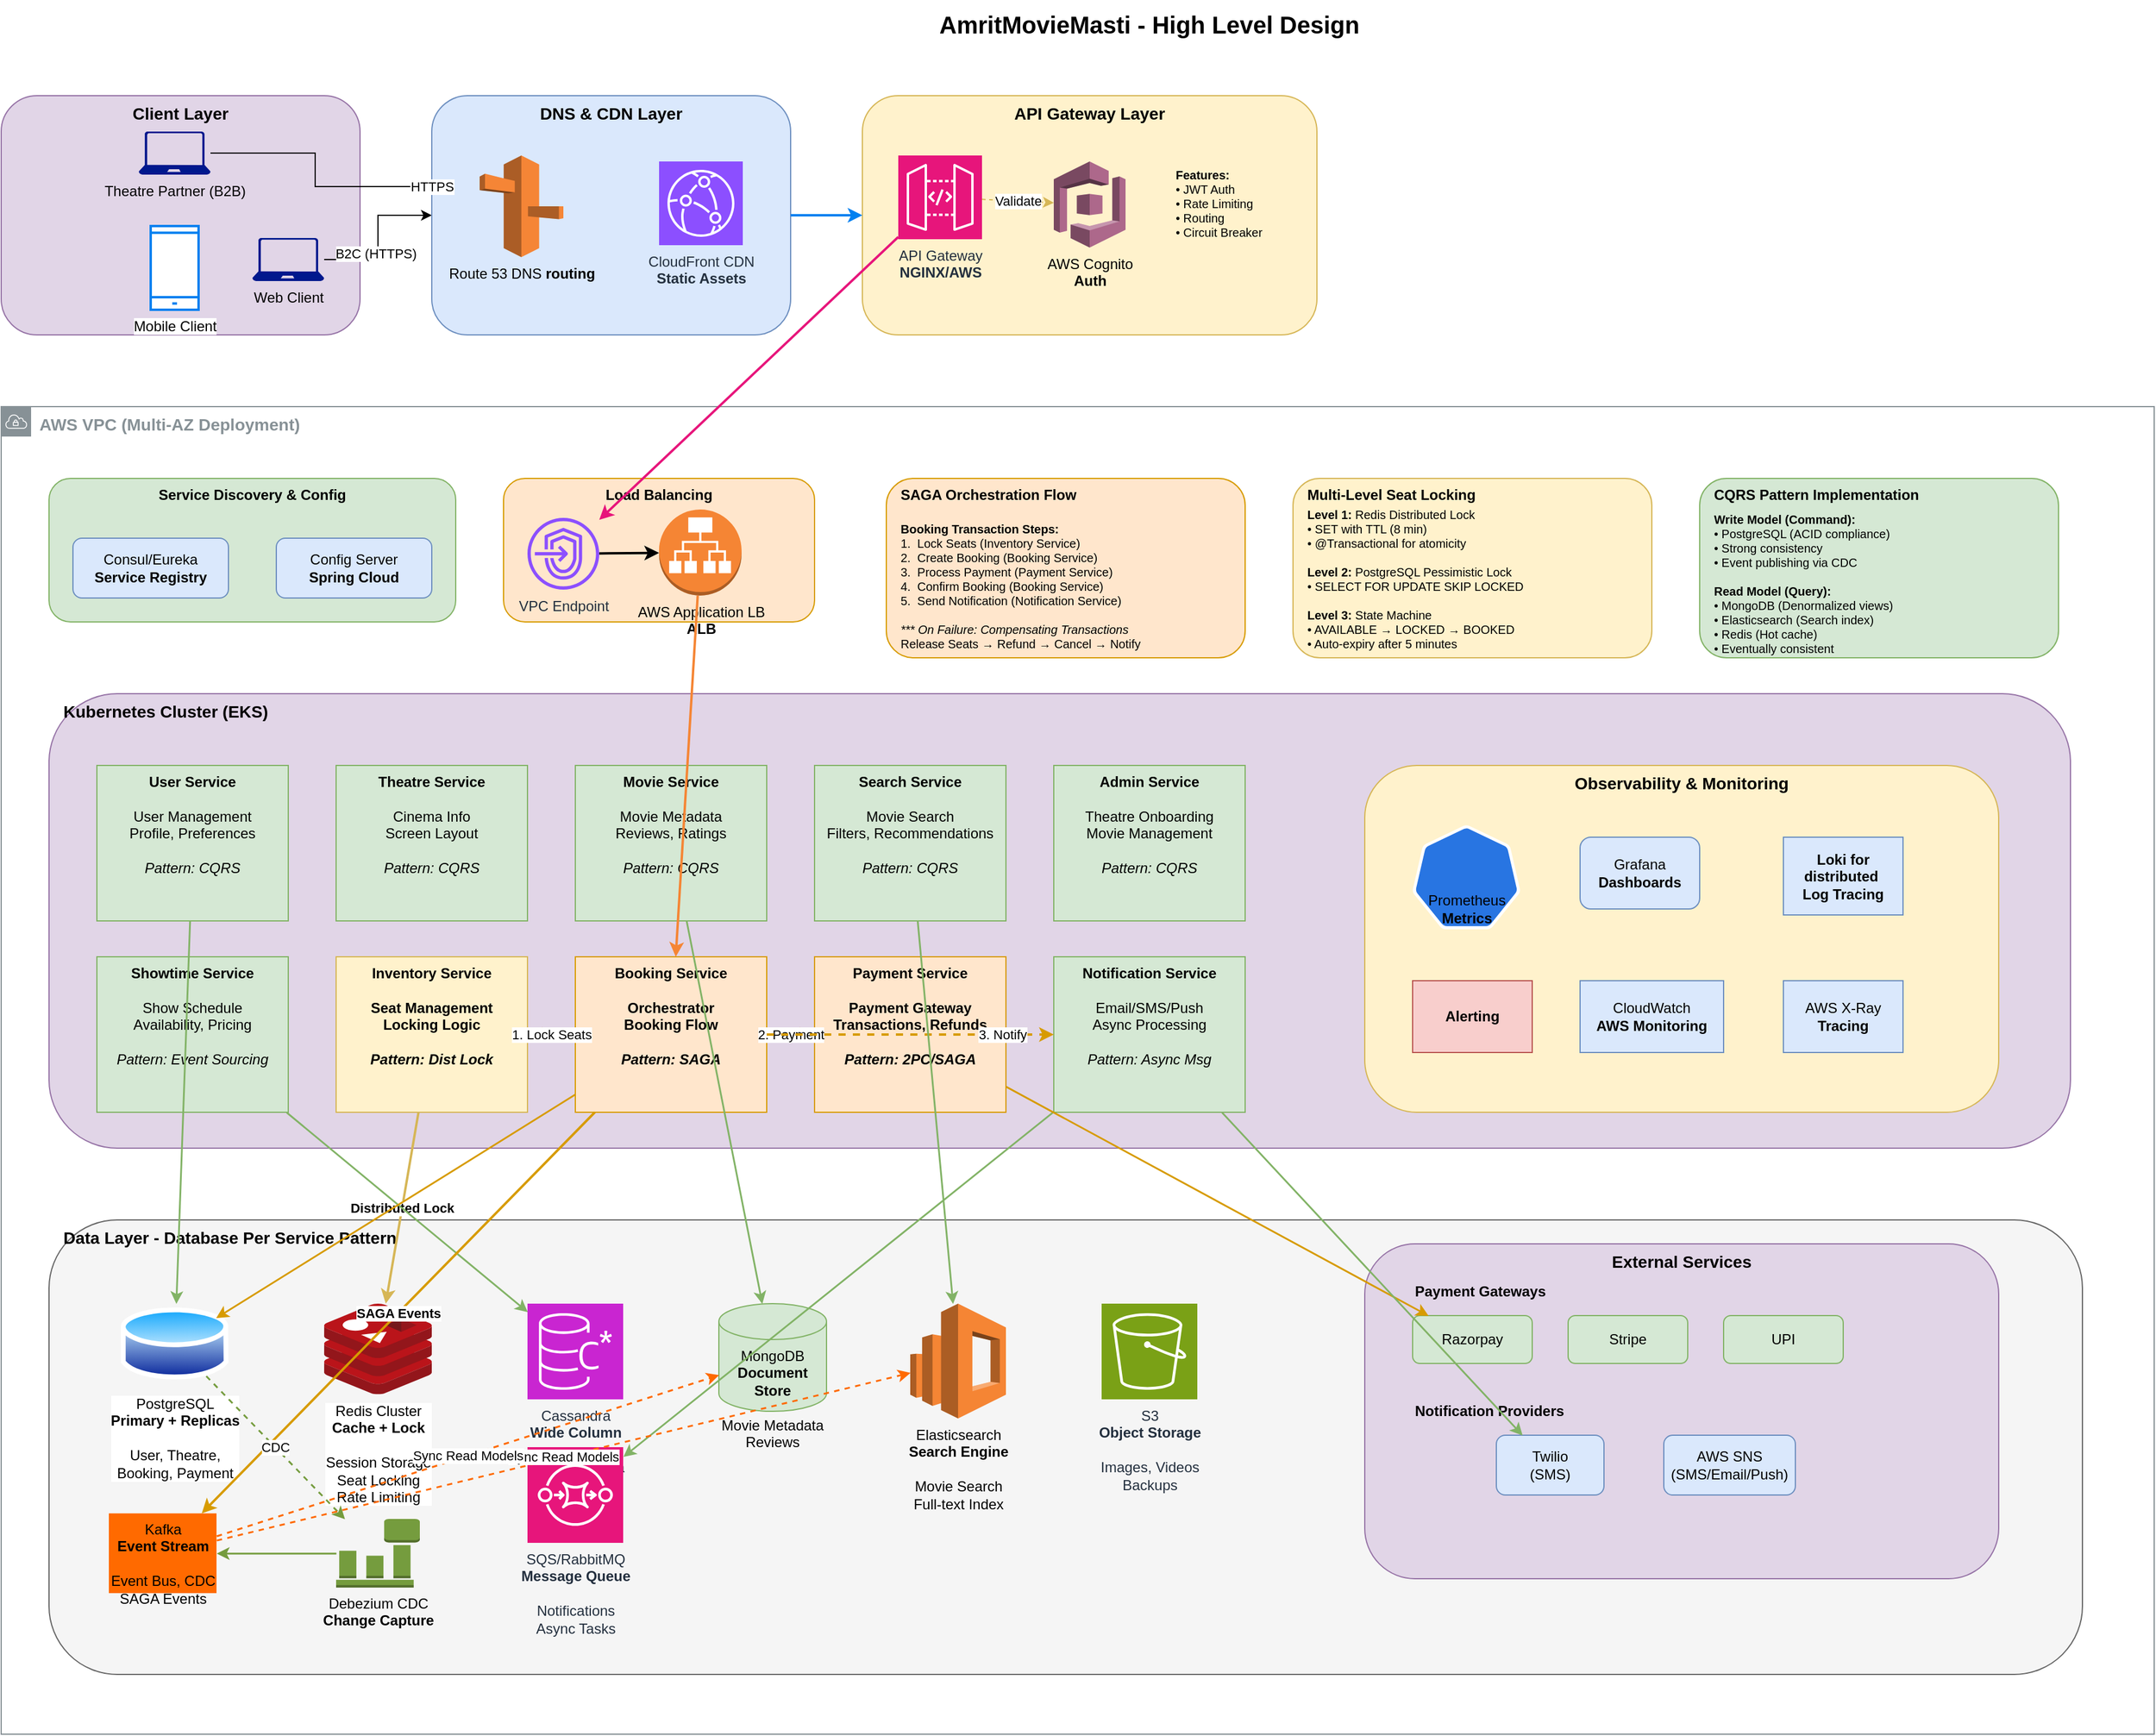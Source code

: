 <mxfile version="28.2.5">
  <diagram name="Enhanced-BookMyShow-Architecture" id="enhanced-bms-hld">
    <mxGraphModel dx="1426" dy="791" grid="1" gridSize="10" guides="1" tooltips="1" connect="1" arrows="1" fold="1" page="1" pageScale="1" pageWidth="2000" pageHeight="2000" math="0" shadow="0">
      <root>
        <mxCell id="0" />
        <mxCell id="1" parent="0" />
        <mxCell id="title" value="&lt;b&gt;&lt;font style=&quot;font-size: 20px;&quot;&gt;AmritMovieMasti - High Level Design&lt;/font&gt;&lt;/b&gt;" style="text;html=1;strokeColor=none;fillColor=none;align=center;verticalAlign=middle;whiteSpace=wrap;rounded=0;" parent="1" vertex="1">
          <mxGeometry x="600" y="20" width="800" height="40" as="geometry" />
        </mxCell>
        <mxCell id="client-layer" value="Client Layer" style="rounded=1;whiteSpace=wrap;html=1;fillColor=#e1d5e7;strokeColor=#9673a6;verticalAlign=top;align=center;fontStyle=1;fontSize=14;" parent="1" vertex="1">
          <mxGeometry x="40" y="100" width="300" height="200" as="geometry" />
        </mxCell>
        <mxCell id="ndE73IZ3yxmmkXuw9tKc-1" value="" style="edgeStyle=orthogonalEdgeStyle;rounded=0;orthogonalLoop=1;jettySize=auto;html=1;" edge="1" parent="1" source="client-web" target="dns-layer">
          <mxGeometry relative="1" as="geometry" />
        </mxCell>
        <mxCell id="ndE73IZ3yxmmkXuw9tKc-6" value="B2C (HTTPS)" style="edgeLabel;html=1;align=center;verticalAlign=middle;resizable=0;points=[];" vertex="1" connectable="0" parent="ndE73IZ3yxmmkXuw9tKc-1">
          <mxGeometry x="-0.203" y="2" relative="1" as="geometry">
            <mxPoint as="offset" />
          </mxGeometry>
        </mxCell>
        <mxCell id="client-web" value="Web Client" style="sketch=0;aspect=fixed;pointerEvents=1;shadow=0;dashed=0;html=1;strokeColor=none;labelPosition=center;verticalLabelPosition=bottom;verticalAlign=top;align=center;fillColor=#00188D;shape=mxgraph.azure.laptop" parent="1" vertex="1">
          <mxGeometry x="250" y="219" width="60" height="36" as="geometry" />
        </mxCell>
        <mxCell id="client-mobile" value="Mobile Client" style="html=1;verticalLabelPosition=bottom;align=center;labelBackgroundColor=#ffffff;verticalAlign=top;strokeWidth=2;strokeColor=#0080F0;shadow=0;dashed=0;shape=mxgraph.ios7.icons.smartphone;" parent="1" vertex="1">
          <mxGeometry x="165" y="209" width="40" height="70" as="geometry" />
        </mxCell>
        <mxCell id="ndE73IZ3yxmmkXuw9tKc-3" value="" style="edgeStyle=orthogonalEdgeStyle;rounded=0;orthogonalLoop=1;jettySize=auto;html=1;" edge="1" parent="1" source="client-b2b" target="ndE73IZ3yxmmkXuw9tKc-2">
          <mxGeometry relative="1" as="geometry" />
        </mxCell>
        <mxCell id="client-b2b" value="Theatre Partner (B2B)" style="sketch=0;aspect=fixed;pointerEvents=1;shadow=0;dashed=0;html=1;strokeColor=none;labelPosition=center;verticalLabelPosition=bottom;verticalAlign=top;align=center;fillColor=#00188D;shape=mxgraph.azure.laptop" parent="1" vertex="1">
          <mxGeometry x="155" y="130" width="60" height="36" as="geometry" />
        </mxCell>
        <mxCell id="dns-layer" value="DNS &amp; CDN Layer" style="rounded=1;whiteSpace=wrap;html=1;fillColor=#dae8fc;strokeColor=#6c8ebf;verticalAlign=top;align=center;fontStyle=1;fontSize=14;" parent="1" vertex="1">
          <mxGeometry x="400" y="100" width="300" height="200" as="geometry" />
        </mxCell>
        <mxCell id="route53" value="Route 53 DNS&amp;nbsp;&lt;b&gt;routing&lt;/b&gt;" style="outlineConnect=0;dashed=0;verticalLabelPosition=bottom;verticalAlign=top;align=center;html=1;shape=mxgraph.aws3.route_53;fillColor=#F58536;gradientColor=none;" parent="1" vertex="1">
          <mxGeometry x="440" y="150" width="70" height="85" as="geometry" />
        </mxCell>
        <mxCell id="cloudfront" value="CloudFront CDN&lt;br&gt;&lt;b&gt;Static Assets&lt;/b&gt;" style="sketch=0;points=[[0,0,0],[0.25,0,0],[0.5,0,0],[0.75,0,0],[1,0,0],[0,1,0],[0.25,1,0],[0.5,1,0],[0.75,1,0],[1,1,0],[0,0.25,0],[0,0.5,0],[0,0.75,0],[1,0.25,0],[1,0.5,0],[1,0.75,0]];outlineConnect=0;fontColor=#232F3E;fillColor=#8C4FFF;strokeColor=#ffffff;dashed=0;verticalLabelPosition=bottom;verticalAlign=top;align=center;html=1;fontSize=12;fontStyle=0;aspect=fixed;shape=mxgraph.aws4.resourceIcon;resIcon=mxgraph.aws4.cloudfront;" parent="1" vertex="1">
          <mxGeometry x="590" y="155" width="70" height="70" as="geometry" />
        </mxCell>
        <mxCell id="edge-client-dns" value="HTTPS" style="endArrow=classic;html=1;rounded=0;strokeWidth=2;strokeColor=#0080F0;" parent="1" source="ndE73IZ3yxmmkXuw9tKc-2" target="dns-layer" edge="1">
          <mxGeometry width="50" height="50" relative="1" as="geometry">
            <mxPoint x="350" y="200" as="sourcePoint" />
            <mxPoint x="400" y="150" as="targetPoint" />
          </mxGeometry>
        </mxCell>
        <mxCell id="gateway-layer" value="API Gateway Layer" style="rounded=1;whiteSpace=wrap;html=1;fillColor=#fff2cc;strokeColor=#d6b656;verticalAlign=top;align=center;fontStyle=1;fontSize=14;" parent="1" vertex="1">
          <mxGeometry x="760" y="100" width="380" height="200" as="geometry" />
        </mxCell>
        <mxCell id="api-gateway" value="API Gateway&lt;br&gt;&lt;b&gt;NGINX/AWS&lt;/b&gt;" style="sketch=0;points=[[0,0,0],[0.25,0,0],[0.5,0,0],[0.75,0,0],[1,0,0],[0,1,0],[0.25,1,0],[0.5,1,0],[0.75,1,0],[1,1,0],[0,0.25,0],[0,0.5,0],[0,0.75,0],[1,0.25,0],[1,0.5,0],[1,0.75,0]];outlineConnect=0;fontColor=#232F3E;fillColor=#E7157B;strokeColor=#ffffff;dashed=0;verticalLabelPosition=bottom;verticalAlign=top;align=center;html=1;fontSize=12;fontStyle=0;aspect=fixed;shape=mxgraph.aws4.resourceIcon;resIcon=mxgraph.aws4.api_gateway;" parent="1" vertex="1">
          <mxGeometry x="790" y="150" width="70" height="70" as="geometry" />
        </mxCell>
        <mxCell id="cognito" value="AWS Cognito&lt;br&gt;&lt;b&gt;Auth&lt;/b&gt;" style="outlineConnect=0;dashed=0;verticalLabelPosition=bottom;verticalAlign=top;align=center;html=1;shape=mxgraph.aws3.cognito;fillColor=#AD688B;gradientColor=none;" parent="1" vertex="1">
          <mxGeometry x="920" y="155" width="60" height="72" as="geometry" />
        </mxCell>
        <mxCell id="apigw-features" value="&lt;b&gt;Features:&lt;/b&gt;&lt;br&gt;• JWT Auth&lt;br&gt;• Rate Limiting&lt;br&gt;• Routing&lt;br&gt;• Circuit Breaker" style="text;html=1;strokeColor=none;fillColor=none;align=left;verticalAlign=middle;whiteSpace=wrap;rounded=0;fontSize=10;" parent="1" vertex="1">
          <mxGeometry x="1020" y="150" width="100" height="80" as="geometry" />
        </mxCell>
        <mxCell id="edge-dns-gateway" value="" style="endArrow=classic;html=1;rounded=0;strokeWidth=2;strokeColor=#0080F0;" parent="1" source="dns-layer" target="gateway-layer" edge="1">
          <mxGeometry width="50" height="50" relative="1" as="geometry">
            <mxPoint x="700" y="200" as="sourcePoint" />
            <mxPoint x="750" y="150" as="targetPoint" />
          </mxGeometry>
        </mxCell>
        <mxCell id="edge-apigw-cognito" value="Validate" style="endArrow=classic;html=1;rounded=0;dashed=1;strokeColor=#d6b656;" parent="1" source="api-gateway" target="cognito" edge="1">
          <mxGeometry width="50" height="50" relative="1" as="geometry">
            <mxPoint x="850" y="180" as="sourcePoint" />
            <mxPoint x="900" y="130" as="targetPoint" />
          </mxGeometry>
        </mxCell>
        <mxCell id="vpc" value="AWS VPC (Multi-AZ Deployment)" style="sketch=0;outlineConnect=0;gradientColor=none;html=1;whiteSpace=wrap;fontSize=14;fontStyle=1;shape=mxgraph.aws4.group;grIcon=mxgraph.aws4.group_vpc;strokeColor=#879196;fillColor=none;verticalAlign=top;align=left;spacingLeft=30;fontColor=#879196;dashed=0;" parent="1" vertex="1">
          <mxGeometry x="40" y="360" width="1800" height="1110" as="geometry" />
        </mxCell>
        <mxCell id="discovery-layer" value="Service Discovery &amp; Config" style="rounded=1;whiteSpace=wrap;html=1;fillColor=#d5e8d4;strokeColor=#82b366;verticalAlign=top;align=center;fontStyle=1;fontSize=12;" parent="1" vertex="1">
          <mxGeometry x="80" y="420" width="340" height="120" as="geometry" />
        </mxCell>
        <mxCell id="service-discovery" value="Consul/Eureka&lt;br&gt;&lt;b&gt;Service Registry&lt;/b&gt;" style="rounded=1;whiteSpace=wrap;html=1;fillColor=#dae8fc;strokeColor=#6c8ebf;" parent="1" vertex="1">
          <mxGeometry x="100" y="470" width="130" height="50" as="geometry" />
        </mxCell>
        <mxCell id="config-server" value="Config Server&lt;br&gt;&lt;b&gt;Spring Cloud&lt;/b&gt;" style="rounded=1;whiteSpace=wrap;html=1;fillColor=#dae8fc;strokeColor=#6c8ebf;" parent="1" vertex="1">
          <mxGeometry x="270" y="470" width="130" height="50" as="geometry" />
        </mxCell>
        <mxCell id="alb-section" value="Load Balancing" style="rounded=1;whiteSpace=wrap;html=1;fillColor=#ffe6cc;strokeColor=#d79b00;verticalAlign=top;align=center;fontStyle=1;fontSize=12;" parent="1" vertex="1">
          <mxGeometry x="460" y="420" width="260" height="120" as="geometry" />
        </mxCell>
        <mxCell id="vpc-endpoint" value="VPC Endpoint" style="sketch=0;outlineConnect=0;fontColor=#232F3E;gradientColor=none;fillColor=#8C4FFF;strokeColor=none;dashed=0;verticalLabelPosition=bottom;verticalAlign=top;align=center;html=1;fontSize=12;fontStyle=0;aspect=fixed;pointerEvents=1;shape=mxgraph.aws4.endpoints;" parent="1" vertex="1">
          <mxGeometry x="480" y="453" width="60" height="60" as="geometry" />
        </mxCell>
        <mxCell id="alb" value="AWS Application LB&lt;br&gt;&lt;b&gt;ALB&lt;/b&gt;" style="outlineConnect=0;dashed=0;verticalLabelPosition=bottom;verticalAlign=top;align=center;html=1;shape=mxgraph.aws3.application_load_balancer;fillColor=#F58534;gradientColor=none;" parent="1" vertex="1">
          <mxGeometry x="590" y="446" width="69" height="72" as="geometry" />
        </mxCell>
        <mxCell id="edge-gateway-vpc" value="" style="endArrow=classic;html=1;rounded=0;strokeWidth=2;strokeColor=#E7157B;" parent="1" source="api-gateway" target="vpc-endpoint" edge="1">
          <mxGeometry width="50" height="50" relative="1" as="geometry">
            <mxPoint x="700" y="350" as="sourcePoint" />
            <mxPoint x="750" y="300" as="targetPoint" />
          </mxGeometry>
        </mxCell>
        <mxCell id="edge-vpc-alb" value="" style="endArrow=classic;html=1;rounded=0;strokeWidth=2;" parent="1" source="vpc-endpoint" target="alb" edge="1">
          <mxGeometry width="50" height="50" relative="1" as="geometry">
            <mxPoint x="540" y="500" as="sourcePoint" />
            <mxPoint x="590" y="450" as="targetPoint" />
          </mxGeometry>
        </mxCell>
        <mxCell id="k8s-cluster" value="Kubernetes Cluster (EKS)" style="rounded=1;whiteSpace=wrap;html=1;fillColor=#e1d5e7;strokeColor=#9673a6;verticalAlign=top;align=left;spacingLeft=10;fontStyle=1;fontSize=14;" parent="1" vertex="1">
          <mxGeometry x="80" y="600" width="1690" height="380" as="geometry" />
        </mxCell>
        <mxCell id="user-service" value="&lt;b&gt;User Service&lt;/b&gt;&lt;br&gt;&lt;br&gt;User Management&lt;br&gt;Profile, Preferences&lt;br&gt;&lt;br&gt;&lt;i&gt;Pattern: CQRS&lt;/i&gt;" style="rounded=0;whiteSpace=wrap;html=1;fillColor=#d5e8d4;strokeColor=#82b366;align=center;verticalAlign=top;" parent="1" vertex="1">
          <mxGeometry x="120" y="660" width="160" height="130" as="geometry" />
        </mxCell>
        <mxCell id="theatre-service" value="&lt;b&gt;Theatre Service&lt;/b&gt;&lt;br&gt;&lt;br&gt;Cinema Info&lt;br&gt;Screen Layout&lt;br&gt;&lt;br&gt;&lt;i&gt;Pattern: CQRS&lt;/i&gt;" style="rounded=0;whiteSpace=wrap;html=1;fillColor=#d5e8d4;strokeColor=#82b366;align=center;verticalAlign=top;" parent="1" vertex="1">
          <mxGeometry x="320" y="660" width="160" height="130" as="geometry" />
        </mxCell>
        <mxCell id="movie-service" value="&lt;b&gt;Movie Service&lt;/b&gt;&lt;br&gt;&lt;br&gt;Movie Metadata&lt;br&gt;Reviews, Ratings&lt;br&gt;&lt;br&gt;&lt;i&gt;Pattern: CQRS&lt;/i&gt;" style="rounded=0;whiteSpace=wrap;html=1;fillColor=#d5e8d4;strokeColor=#82b366;align=center;verticalAlign=top;" parent="1" vertex="1">
          <mxGeometry x="520" y="660" width="160" height="130" as="geometry" />
        </mxCell>
        <mxCell id="search-service" value="&lt;b&gt;Search Service&lt;/b&gt;&lt;br&gt;&lt;br&gt;Movie Search&lt;br&gt;Filters, Recommendations&lt;br&gt;&lt;br&gt;&lt;i&gt;Pattern: CQRS&lt;/i&gt;" style="rounded=0;whiteSpace=wrap;html=1;fillColor=#d5e8d4;strokeColor=#82b366;align=center;verticalAlign=top;" parent="1" vertex="1">
          <mxGeometry x="720" y="660" width="160" height="130" as="geometry" />
        </mxCell>
        <mxCell id="admin-service" value="&lt;b&gt;Admin Service&lt;/b&gt;&lt;br&gt;&lt;br&gt;Theatre Onboarding&lt;br&gt;Movie Management&lt;br&gt;&lt;br&gt;&lt;i&gt;Pattern: CQRS&lt;/i&gt;" style="rounded=0;whiteSpace=wrap;html=1;fillColor=#d5e8d4;strokeColor=#82b366;align=center;verticalAlign=top;" parent="1" vertex="1">
          <mxGeometry x="920" y="660" width="160" height="130" as="geometry" />
        </mxCell>
        <mxCell id="showtime-service" value="&lt;b&gt;Showtime Service&lt;/b&gt;&lt;br&gt;&lt;br&gt;Show Schedule&lt;br&gt;Availability, Pricing&lt;br&gt;&lt;br&gt;&lt;i&gt;Pattern: Event Sourcing&lt;/i&gt;" style="rounded=0;whiteSpace=wrap;html=1;fillColor=#d5e8d4;strokeColor=#82b366;align=center;verticalAlign=top;" parent="1" vertex="1">
          <mxGeometry x="120" y="820" width="160" height="130" as="geometry" />
        </mxCell>
        <mxCell id="inventory-service" value="&lt;b&gt;Inventory Service&lt;/b&gt;&lt;br&gt;&lt;br&gt;Seat Management&lt;br&gt;Locking Logic&lt;br&gt;&lt;br&gt;&lt;i&gt;Pattern: Dist Lock&lt;/i&gt;" style="rounded=0;whiteSpace=wrap;html=1;fillColor=#fff2cc;strokeColor=#d6b656;align=center;verticalAlign=top;fontStyle=1" parent="1" vertex="1">
          <mxGeometry x="320" y="820" width="160" height="130" as="geometry" />
        </mxCell>
        <mxCell id="booking-service" value="&lt;b&gt;Booking Service&lt;/b&gt;&lt;br&gt;&lt;br&gt;Orchestrator&lt;br&gt;Booking Flow&lt;br&gt;&lt;br&gt;&lt;i&gt;Pattern: SAGA&lt;/i&gt;" style="rounded=0;whiteSpace=wrap;html=1;fillColor=#ffe6cc;strokeColor=#d79b00;align=center;verticalAlign=top;fontStyle=1" parent="1" vertex="1">
          <mxGeometry x="520" y="820" width="160" height="130" as="geometry" />
        </mxCell>
        <mxCell id="payment-service" value="&lt;b&gt;Payment Service&lt;/b&gt;&lt;br&gt;&lt;br&gt;Payment Gateway&lt;br&gt;Transactions, Refunds&lt;br&gt;&lt;br&gt;&lt;i&gt;Pattern: 2PC/SAGA&lt;/i&gt;" style="rounded=0;whiteSpace=wrap;html=1;fillColor=#ffe6cc;strokeColor=#d79b00;align=center;verticalAlign=top;fontStyle=1" parent="1" vertex="1">
          <mxGeometry x="720" y="820" width="160" height="130" as="geometry" />
        </mxCell>
        <mxCell id="notification-service" value="&lt;b&gt;Notification Service&lt;/b&gt;&lt;br&gt;&lt;br&gt;Email/SMS/Push&lt;br&gt;Async Processing&lt;br&gt;&lt;br&gt;&lt;i&gt;Pattern: Async Msg&lt;/i&gt;" style="rounded=0;whiteSpace=wrap;html=1;fillColor=#d5e8d4;strokeColor=#82b366;align=center;verticalAlign=top;" parent="1" vertex="1">
          <mxGeometry x="920" y="820" width="160" height="130" as="geometry" />
        </mxCell>
        <mxCell id="edge-alb-booking" value="" style="endArrow=classic;html=1;rounded=0;strokeWidth=2;strokeColor=#F58534;" parent="1" source="alb" target="booking-service" edge="1">
          <mxGeometry width="50" height="50" relative="1" as="geometry">
            <mxPoint x="600" y="700" as="sourcePoint" />
            <mxPoint x="650" y="650" as="targetPoint" />
          </mxGeometry>
        </mxCell>
        <mxCell id="edge-booking-inventory" value="1. Lock Seats" style="endArrow=classic;html=1;rounded=0;dashed=1;strokeWidth=2;strokeColor=#d79b00;" parent="1" source="booking-service" target="inventory-service" edge="1">
          <mxGeometry width="50" height="50" relative="1" as="geometry">
            <mxPoint x="500" y="850" as="sourcePoint" />
            <mxPoint x="550" y="800" as="targetPoint" />
          </mxGeometry>
        </mxCell>
        <mxCell id="edge-booking-payment" value="2. Payment" style="endArrow=classic;html=1;rounded=0;dashed=1;strokeWidth=2;strokeColor=#d79b00;" parent="1" source="booking-service" target="payment-service" edge="1">
          <mxGeometry width="50" height="50" relative="1" as="geometry">
            <mxPoint x="650" y="850" as="sourcePoint" />
            <mxPoint x="700" y="800" as="targetPoint" />
          </mxGeometry>
        </mxCell>
        <mxCell id="edge-booking-notification" value="" style="endArrow=classic;html=1;rounded=0;dashed=1;strokeWidth=2;strokeColor=#d79b00;" parent="1" source="booking-service" target="notification-service" edge="1">
          <mxGeometry width="50" height="50" relative="1" as="geometry">
            <mxPoint x="800" y="850" as="sourcePoint" />
            <mxPoint x="850" y="800" as="targetPoint" />
          </mxGeometry>
        </mxCell>
        <mxCell id="ndE73IZ3yxmmkXuw9tKc-9" value="3. Notify" style="edgeLabel;html=1;align=center;verticalAlign=middle;resizable=0;points=[];" vertex="1" connectable="0" parent="edge-booking-notification">
          <mxGeometry x="0.642" relative="1" as="geometry">
            <mxPoint as="offset" />
          </mxGeometry>
        </mxCell>
        <mxCell id="data-layer" value="Data Layer - Database Per Service Pattern" style="rounded=1;whiteSpace=wrap;html=1;fillColor=#f5f5f5;strokeColor=#666666;verticalAlign=top;align=left;spacingLeft=10;fontStyle=1;fontSize=14;" parent="1" vertex="1">
          <mxGeometry x="80" y="1040" width="1700" height="380" as="geometry" />
        </mxCell>
        <mxCell id="postgres" value="PostgreSQL&lt;br&gt;&lt;b&gt;Primary + Replicas&lt;/b&gt;&lt;br&gt;&lt;br&gt;User, Theatre,&lt;br&gt;Booking, Payment" style="image;aspect=fixed;perimeter=ellipsePerimeter;html=1;align=center;shadow=0;dashed=0;spacingTop=3;image=img/lib/active_directory/database.svg;verticalAlign=top;" parent="1" vertex="1">
          <mxGeometry x="140" y="1110" width="90" height="66.6" as="geometry" />
        </mxCell>
        <mxCell id="redis" value="Redis Cluster&lt;br&gt;&lt;b&gt;Cache + Lock&lt;/b&gt;&lt;br&gt;&lt;br&gt;Session Storage&lt;br&gt;Seat Locking&lt;br&gt;Rate Limiting" style="image;sketch=0;aspect=fixed;html=1;points=[];align=center;fontSize=12;image=img/lib/mscae/Cache_Redis_Product.svg;verticalAlign=top;" parent="1" vertex="1">
          <mxGeometry x="310" y="1110" width="90" height="75.8" as="geometry" />
        </mxCell>
        <mxCell id="cassandra" value="Cassandra&lt;br&gt;&lt;b&gt;Wide Column&lt;/b&gt;&lt;br&gt;&lt;br&gt;Showtime Data&lt;br&gt;Event Logs" style="sketch=0;points=[[0,0,0],[0.25,0,0],[0.5,0,0],[0.75,0,0],[1,0,0],[0,1,0],[0.25,1,0],[0.5,1,0],[0.75,1,0],[1,1,0],[0,0.25,0],[0,0.5,0],[0,0.75,0],[1,0.25,0],[1,0.5,0],[1,0.75,0]];outlineConnect=0;fontColor=#232F3E;fillColor=#C925D1;strokeColor=#ffffff;dashed=0;verticalLabelPosition=bottom;verticalAlign=top;align=center;html=1;fontSize=12;fontStyle=0;aspect=fixed;shape=mxgraph.aws4.resourceIcon;resIcon=mxgraph.aws4.managed_apache_cassandra_service;" parent="1" vertex="1">
          <mxGeometry x="480" y="1110" width="80" height="80" as="geometry" />
        </mxCell>
        <mxCell id="mongodb" value="MongoDB&lt;br&gt;&lt;b&gt;Document Store&lt;/b&gt;&lt;br&gt;&lt;br&gt;Movie Metadata&lt;br&gt;Reviews" style="shape=cylinder3;whiteSpace=wrap;html=1;boundedLbl=1;backgroundOutline=1;size=15;fillColor=#d5e8d4;strokeColor=#82b366;verticalAlign=top;" parent="1" vertex="1">
          <mxGeometry x="640" y="1110" width="90" height="90" as="geometry" />
        </mxCell>
        <mxCell id="elasticsearch" value="Elasticsearch&lt;br&gt;&lt;b&gt;Search Engine&lt;/b&gt;&lt;br&gt;&lt;br&gt;Movie Search&lt;br&gt;Full-text Index" style="outlineConnect=0;dashed=0;verticalLabelPosition=bottom;verticalAlign=top;align=center;html=1;shape=mxgraph.aws3.elasticsearch_service;fillColor=#F58534;gradientColor=none;" parent="1" vertex="1">
          <mxGeometry x="800" y="1110" width="80" height="96" as="geometry" />
        </mxCell>
        <mxCell id="s3" value="S3&lt;br&gt;&lt;b&gt;Object Storage&lt;/b&gt;&lt;br&gt;&lt;br&gt;Images, Videos&lt;br&gt;Backups" style="sketch=0;points=[[0,0,0],[0.25,0,0],[0.5,0,0],[0.75,0,0],[1,0,0],[0,1,0],[0.25,1,0],[0.5,1,0],[0.75,1,0],[1,1,0],[0,0.25,0],[0,0.5,0],[0,0.75,0],[1,0.25,0],[1,0.5,0],[1,0.75,0]];outlineConnect=0;fontColor=#232F3E;fillColor=#7AA116;strokeColor=#ffffff;dashed=0;verticalLabelPosition=bottom;verticalAlign=top;align=center;html=1;fontSize=12;fontStyle=0;aspect=fixed;shape=mxgraph.aws4.resourceIcon;resIcon=mxgraph.aws4.s3;" parent="1" vertex="1">
          <mxGeometry x="960" y="1110" width="80" height="80" as="geometry" />
        </mxCell>
        <mxCell id="kafka" value="Kafka&lt;br&gt;&lt;b&gt;Event Stream&lt;/b&gt;&lt;br&gt;&lt;br&gt;Event Bus, CDC&lt;br&gt;SAGA Events" style="points=[];aspect=fixed;html=1;align=center;shadow=0;dashed=0;fillColor=#FF6A00;strokeColor=none;shape=mxgraph.alibaba_cloud.kafka;verticalAlign=top;" parent="1" vertex="1">
          <mxGeometry x="130" y="1285.35" width="90" height="66.7" as="geometry" />
        </mxCell>
        <mxCell id="debezium" value="Debezium CDC&lt;br&gt;&lt;b&gt;Change Capture&lt;/b&gt;" style="outlineConnect=0;dashed=0;verticalLabelPosition=bottom;verticalAlign=top;align=center;html=1;shape=mxgraph.aws3.event_event_based;fillColor=#759C3E;gradientColor=none;" parent="1" vertex="1">
          <mxGeometry x="320" y="1290" width="70" height="57.4" as="geometry" />
        </mxCell>
        <mxCell id="message-queue" value="SQS/RabbitMQ&lt;br&gt;&lt;b&gt;Message Queue&lt;/b&gt;&lt;br&gt;&lt;br&gt;Notifications&lt;br&gt;Async Tasks" style="sketch=0;points=[[0,0,0],[0.25,0,0],[0.5,0,0],[0.75,0,0],[1,0,0],[0,1,0],[0.25,1,0],[0.5,1,0],[0.75,1,0],[1,1,0],[0,0.25,0],[0,0.5,0],[0,0.75,0],[1,0.25,0],[1,0.5,0],[1,0.75,0]];outlineConnect=0;fontColor=#232F3E;fillColor=#E7157B;strokeColor=#ffffff;dashed=0;verticalLabelPosition=bottom;verticalAlign=top;align=center;html=1;fontSize=12;fontStyle=0;aspect=fixed;shape=mxgraph.aws4.resourceIcon;resIcon=mxgraph.aws4.sqs;" parent="1" vertex="1">
          <mxGeometry x="480" y="1230" width="80" height="80" as="geometry" />
        </mxCell>
        <mxCell id="edge-user-postgres" value="" style="endArrow=classic;html=1;rounded=0;strokeWidth=1.5;strokeColor=#82b366;" parent="1" source="user-service" target="postgres" edge="1">
          <mxGeometry width="50" height="50" relative="1" as="geometry">
            <mxPoint x="200" y="900" as="sourcePoint" />
            <mxPoint x="250" y="850" as="targetPoint" />
          </mxGeometry>
        </mxCell>
        <mxCell id="edge-inventory-redis" value="Distributed Lock" style="endArrow=classic;html=1;rounded=0;strokeWidth=2;strokeColor=#d6b656;fontStyle=1" parent="1" source="inventory-service" target="redis" edge="1">
          <mxGeometry width="50" height="50" relative="1" as="geometry">
            <mxPoint x="400" y="900" as="sourcePoint" />
            <mxPoint x="450" y="850" as="targetPoint" />
          </mxGeometry>
        </mxCell>
        <mxCell id="edge-showtime-cassandra" value="" style="endArrow=classic;html=1;rounded=0;strokeWidth=1.5;strokeColor=#82b366;" parent="1" source="showtime-service" target="cassandra" edge="1">
          <mxGeometry width="50" height="50" relative="1" as="geometry">
            <mxPoint x="400" y="900" as="sourcePoint" />
            <mxPoint x="450" y="850" as="targetPoint" />
          </mxGeometry>
        </mxCell>
        <mxCell id="edge-movie-mongo" value="" style="endArrow=classic;html=1;rounded=0;strokeWidth=1.5;strokeColor=#82b366;" parent="1" source="movie-service" target="mongodb" edge="1">
          <mxGeometry width="50" height="50" relative="1" as="geometry">
            <mxPoint x="600" y="900" as="sourcePoint" />
            <mxPoint x="650" y="850" as="targetPoint" />
          </mxGeometry>
        </mxCell>
        <mxCell id="edge-search-elastic" value="" style="endArrow=classic;html=1;rounded=0;strokeWidth=1.5;strokeColor=#82b366;" parent="1" source="search-service" target="elasticsearch" edge="1">
          <mxGeometry width="50" height="50" relative="1" as="geometry">
            <mxPoint x="800" y="900" as="sourcePoint" />
            <mxPoint x="850" y="850" as="targetPoint" />
          </mxGeometry>
        </mxCell>
        <mxCell id="edge-booking-postgres" value="" style="endArrow=classic;html=1;rounded=0;strokeWidth=1.5;strokeColor=#d79b00;" parent="1" source="booking-service" target="postgres" edge="1">
          <mxGeometry width="50" height="50" relative="1" as="geometry">
            <mxPoint x="400" y="950" as="sourcePoint" />
            <mxPoint x="450" y="900" as="targetPoint" />
          </mxGeometry>
        </mxCell>
        <mxCell id="edge-booking-kafka" value="SAGA Events" style="endArrow=classic;html=1;rounded=0;strokeWidth=2;strokeColor=#d79b00;fontStyle=1" parent="1" source="booking-service" target="kafka" edge="1">
          <mxGeometry width="50" height="50" relative="1" as="geometry">
            <mxPoint x="400" y="1000" as="sourcePoint" />
            <mxPoint x="450" y="950" as="targetPoint" />
          </mxGeometry>
        </mxCell>
        <mxCell id="edge-notification-sqs" value="" style="endArrow=classic;html=1;rounded=0;strokeWidth=1.5;strokeColor=#82b366;" parent="1" source="notification-service" target="message-queue" edge="1">
          <mxGeometry width="50" height="50" relative="1" as="geometry">
            <mxPoint x="800" y="1000" as="sourcePoint" />
            <mxPoint x="850" y="950" as="targetPoint" />
          </mxGeometry>
        </mxCell>
        <mxCell id="edge-postgres-debezium" value="CDC" style="endArrow=classic;html=1;rounded=0;dashed=1;strokeWidth=1.5;strokeColor=#759C3E;" parent="1" source="postgres" target="debezium" edge="1">
          <mxGeometry width="50" height="50" relative="1" as="geometry">
            <mxPoint x="250" y="1200" as="sourcePoint" />
            <mxPoint x="300" y="1150" as="targetPoint" />
          </mxGeometry>
        </mxCell>
        <mxCell id="edge-debezium-kafka" value="" style="endArrow=classic;html=1;rounded=0;strokeWidth=1.5;strokeColor=#759C3E;" parent="1" source="debezium" target="kafka" edge="1">
          <mxGeometry width="50" height="50" relative="1" as="geometry">
            <mxPoint x="250" y="1250" as="sourcePoint" />
            <mxPoint x="300" y="1200" as="targetPoint" />
          </mxGeometry>
        </mxCell>
        <mxCell id="edge-kafka-elastic" value="Sync Read Models" style="endArrow=classic;html=1;rounded=0;dashed=1;strokeWidth=1.5;strokeColor=#FF6A00;" parent="1" source="kafka" target="elasticsearch" edge="1">
          <mxGeometry width="50" height="50" relative="1" as="geometry">
            <mxPoint x="600" y="1200" as="sourcePoint" />
            <mxPoint x="650" y="1150" as="targetPoint" />
          </mxGeometry>
        </mxCell>
        <mxCell id="edge-kafka-mongo" value="Sync Read Models" style="endArrow=classic;html=1;rounded=0;dashed=1;strokeWidth=1.5;strokeColor=#FF6A00;" parent="1" source="kafka" target="mongodb" edge="1">
          <mxGeometry width="50" height="50" relative="1" as="geometry">
            <mxPoint x="400" y="1200" as="sourcePoint" />
            <mxPoint x="450" y="1150" as="targetPoint" />
          </mxGeometry>
        </mxCell>
        <mxCell id="observability" value="Observability &amp; Monitoring" style="rounded=1;whiteSpace=wrap;html=1;fillColor=#fff2cc;strokeColor=#d6b656;verticalAlign=top;align=center;fontStyle=1;fontSize=14;" parent="1" vertex="1">
          <mxGeometry x="1180" y="660" width="530" height="290" as="geometry" />
        </mxCell>
        <mxCell id="prometheus" value="Prometheus&lt;br&gt;&lt;b&gt;Metrics&lt;/b&gt;" style="sketch=0;html=1;dashed=0;whitespace=wrap;fillColor=#2875E2;strokeColor=#ffffff;points=[[0.005,0.63,0],[0.1,0.2,0],[0.9,0.2,0],[0.5,0,0],[0.995,0.63,0],[0.72,0.99,0],[0.5,1,0],[0.28,0.99,0]];shape=mxgraph.kubernetes.icon;prIcon=prometheus;verticalAlign=bottom;" parent="1" vertex="1">
          <mxGeometry x="1220" y="710" width="90" height="87" as="geometry" />
        </mxCell>
        <mxCell id="grafana" value="Grafana&lt;br&gt;&lt;b&gt;Dashboards&lt;/b&gt;" style="rounded=1;whiteSpace=wrap;html=1;fillColor=#dae8fc;strokeColor=#6c8ebf;" parent="1" vertex="1">
          <mxGeometry x="1360" y="720" width="100" height="60" as="geometry" />
        </mxCell>
        <mxCell id="elk-stack" value="&lt;b&gt;Loki for distributed&amp;nbsp;&lt;/b&gt;&lt;div&gt;&lt;b&gt;Log Tracing&lt;/b&gt;&lt;/div&gt;" style="rounded=0;whiteSpace=wrap;html=1;fillColor=#dae8fc;strokeColor=#6c8ebf;align=center;" parent="1" vertex="1">
          <mxGeometry x="1530" y="720" width="100" height="65" as="geometry" />
        </mxCell>
        <mxCell id="pagerduty" value="&lt;b&gt;Alerting&lt;/b&gt;" style="rounded=0;whiteSpace=wrap;html=1;fillColor=#f8cecc;strokeColor=#b85450;" parent="1" vertex="1">
          <mxGeometry x="1220" y="840" width="100" height="60" as="geometry" />
        </mxCell>
        <mxCell id="cloudwatch" value="CloudWatch&lt;br&gt;&lt;b&gt;AWS Monitoring&lt;/b&gt;" style="rounded=0;whiteSpace=wrap;html=1;fillColor=#dae8fc;strokeColor=#6c8ebf;" parent="1" vertex="1">
          <mxGeometry x="1360" y="840" width="120" height="60" as="geometry" />
        </mxCell>
        <mxCell id="xray" value="AWS X-Ray&lt;br&gt;&lt;b&gt;Tracing&lt;/b&gt;" style="rounded=0;whiteSpace=wrap;html=1;fillColor=#dae8fc;strokeColor=#6c8ebf;" parent="1" vertex="1">
          <mxGeometry x="1530" y="840" width="100" height="60" as="geometry" />
        </mxCell>
        <mxCell id="external-services" value="External Services" style="rounded=1;whiteSpace=wrap;html=1;fillColor=#e1d5e7;strokeColor=#9673a6;verticalAlign=top;align=center;fontStyle=1;fontSize=14;" parent="1" vertex="1">
          <mxGeometry x="1180" y="1060" width="530" height="280" as="geometry" />
        </mxCell>
        <mxCell id="payment-gateways" value="&lt;b&gt;Payment Gateways&lt;/b&gt;" style="text;html=1;strokeColor=none;fillColor=none;align=left;verticalAlign=middle;whiteSpace=wrap;rounded=0;fontStyle=1" parent="1" vertex="1">
          <mxGeometry x="1220" y="1090" width="140" height="20" as="geometry" />
        </mxCell>
        <mxCell id="razorpay" value="Razorpay" style="rounded=1;whiteSpace=wrap;html=1;fillColor=#d5e8d4;strokeColor=#82b366;" parent="1" vertex="1">
          <mxGeometry x="1220" y="1120" width="100" height="40" as="geometry" />
        </mxCell>
        <mxCell id="stripe" value="Stripe" style="rounded=1;whiteSpace=wrap;html=1;fillColor=#d5e8d4;strokeColor=#82b366;" parent="1" vertex="1">
          <mxGeometry x="1350" y="1120" width="100" height="40" as="geometry" />
        </mxCell>
        <mxCell id="paytm" value="UPI" style="rounded=1;whiteSpace=wrap;html=1;fillColor=#d5e8d4;strokeColor=#82b366;" parent="1" vertex="1">
          <mxGeometry x="1480" y="1120" width="100" height="40" as="geometry" />
        </mxCell>
        <mxCell id="notification-providers" value="&lt;b&gt;Notification Providers&lt;/b&gt;" style="text;html=1;strokeColor=none;fillColor=none;align=left;verticalAlign=middle;whiteSpace=wrap;rounded=0;fontStyle=1" parent="1" vertex="1">
          <mxGeometry x="1220" y="1190" width="160" height="20" as="geometry" />
        </mxCell>
        <mxCell id="twilio" value="Twilio&lt;br&gt;(SMS)" style="rounded=1;whiteSpace=wrap;html=1;fillColor=#dae8fc;strokeColor=#6c8ebf;" parent="1" vertex="1">
          <mxGeometry x="1290" y="1220" width="90" height="50" as="geometry" />
        </mxCell>
        <mxCell id="sns" value="AWS SNS (SMS/Email/Push)" style="rounded=1;whiteSpace=wrap;html=1;fillColor=#dae8fc;strokeColor=#6c8ebf;" parent="1" vertex="1">
          <mxGeometry x="1430" y="1220" width="110" height="50" as="geometry" />
        </mxCell>
        <mxCell id="edge-payment-razorpay" value="" style="endArrow=classic;html=1;rounded=0;strokeWidth=1.5;strokeColor=#d79b00;" parent="1" source="payment-service" target="razorpay" edge="1">
          <mxGeometry width="50" height="50" relative="1" as="geometry">
            <mxPoint x="900" y="1000" as="sourcePoint" />
            <mxPoint x="950" y="950" as="targetPoint" />
          </mxGeometry>
        </mxCell>
        <mxCell id="edge-notif-twilio" value="" style="endArrow=classic;html=1;rounded=0;strokeWidth=1.5;strokeColor=#82b366;" parent="1" source="notification-service" target="twilio" edge="1">
          <mxGeometry width="50" height="50" relative="1" as="geometry">
            <mxPoint x="1000" y="1100" as="sourcePoint" />
            <mxPoint x="1050" y="1050" as="targetPoint" />
          </mxGeometry>
        </mxCell>
        <mxCell id="saga-panel" value="&lt;b&gt;SAGA Orchestration Flow&lt;/b&gt;" style="rounded=1;whiteSpace=wrap;html=1;fillColor=#ffe6cc;strokeColor=#d79b00;verticalAlign=top;align=left;spacingLeft=10;fontStyle=1;fontSize=12;" parent="1" vertex="1">
          <mxGeometry x="780" y="420" width="300" height="150" as="geometry" />
        </mxCell>
        <mxCell id="saga-steps" value="&lt;b&gt;Booking Transaction Steps:&lt;/b&gt;&lt;div&gt;1.&amp;nbsp; Lock Seats (Inventory Service)&lt;/div&gt;&lt;div&gt;2.&amp;nbsp; Create Booking (Booking Service)&lt;/div&gt;&lt;div&gt;3.&amp;nbsp; Process Payment (Payment Service)&lt;br&gt;4.&amp;nbsp; Confirm Booking (Booking Service)&lt;br&gt;5.&amp;nbsp; Send Notification (Notification Service)&lt;br&gt;&lt;br&gt;&lt;i&gt;*** On Failure: Compensating Transactions&lt;/i&gt;&lt;br&gt;Release Seats → Refund → Cancel → Notify&lt;/div&gt;" style="text;html=1;strokeColor=none;fillColor=none;align=left;verticalAlign=top;whiteSpace=wrap;rounded=0;fontSize=10;" parent="1" vertex="1">
          <mxGeometry x="790" y="450" width="280" height="110" as="geometry" />
        </mxCell>
        <mxCell id="locking-panel" value="&lt;b&gt;Multi-Level Seat Locking&lt;/b&gt;" style="rounded=1;whiteSpace=wrap;html=1;fillColor=#fff2cc;strokeColor=#d6b656;verticalAlign=top;align=left;spacingLeft=10;fontStyle=1;fontSize=12;" parent="1" vertex="1">
          <mxGeometry x="1120" y="420" width="300" height="150" as="geometry" />
        </mxCell>
        <mxCell id="locking-details" value="&lt;b&gt;Level 1:&lt;/b&gt; Redis Distributed Lock&lt;br&gt;• SET with TTL (8 min)&lt;br&gt;• @Transactional for atomicity&lt;br&gt;&lt;br&gt;&lt;b&gt;Level 2:&lt;/b&gt; PostgreSQL Pessimistic Lock&lt;br&gt;• SELECT FOR UPDATE SKIP LOCKED&lt;br&gt;&lt;br&gt;&lt;b&gt;Level 3:&lt;/b&gt; State Machine&lt;br&gt;• AVAILABLE → LOCKED → BOOKED&lt;br&gt;• Auto-expiry after 5 minutes" style="text;html=1;strokeColor=none;fillColor=none;align=left;verticalAlign=top;whiteSpace=wrap;rounded=0;fontSize=10;" parent="1" vertex="1">
          <mxGeometry x="1130" y="438" width="280" height="110" as="geometry" />
        </mxCell>
        <mxCell id="cqrs-panel" value="&lt;b&gt;CQRS Pattern Implementation&lt;/b&gt;" style="rounded=1;whiteSpace=wrap;html=1;fillColor=#d5e8d4;strokeColor=#82b366;verticalAlign=top;align=left;spacingLeft=10;fontStyle=1;fontSize=12;" parent="1" vertex="1">
          <mxGeometry x="1460" y="420" width="300" height="150" as="geometry" />
        </mxCell>
        <mxCell id="cqrs-details" value="&lt;b&gt;Write Model (Command):&lt;/b&gt;&lt;br&gt;• PostgreSQL (ACID compliance)&lt;br&gt;• Strong consistency&lt;br&gt;• Event publishing via CDC&lt;br&gt;&lt;br&gt;&lt;b&gt;Read Model (Query):&lt;/b&gt;&lt;br&gt;• MongoDB (Denormalized views)&lt;br&gt;• Elasticsearch (Search index)&lt;br&gt;• Redis (Hot cache)&lt;br&gt;• Eventually consistent" style="text;html=1;strokeColor=none;fillColor=none;align=left;verticalAlign=top;whiteSpace=wrap;rounded=0;fontSize=10;" parent="1" vertex="1">
          <mxGeometry x="1470" y="442" width="280" height="110" as="geometry" />
        </mxCell>
        <mxCell id="ndE73IZ3yxmmkXuw9tKc-2" value="" style="shape=waypoint;sketch=0;size=6;pointerEvents=1;points=[];fillColor=#00188D;resizable=0;rotatable=0;perimeter=centerPerimeter;snapToPoint=1;verticalAlign=top;strokeColor=none;shadow=0;dashed=0;" vertex="1" parent="1">
          <mxGeometry x="390" y="166" width="20" height="20" as="geometry" />
        </mxCell>
      </root>
    </mxGraphModel>
  </diagram>
</mxfile>
